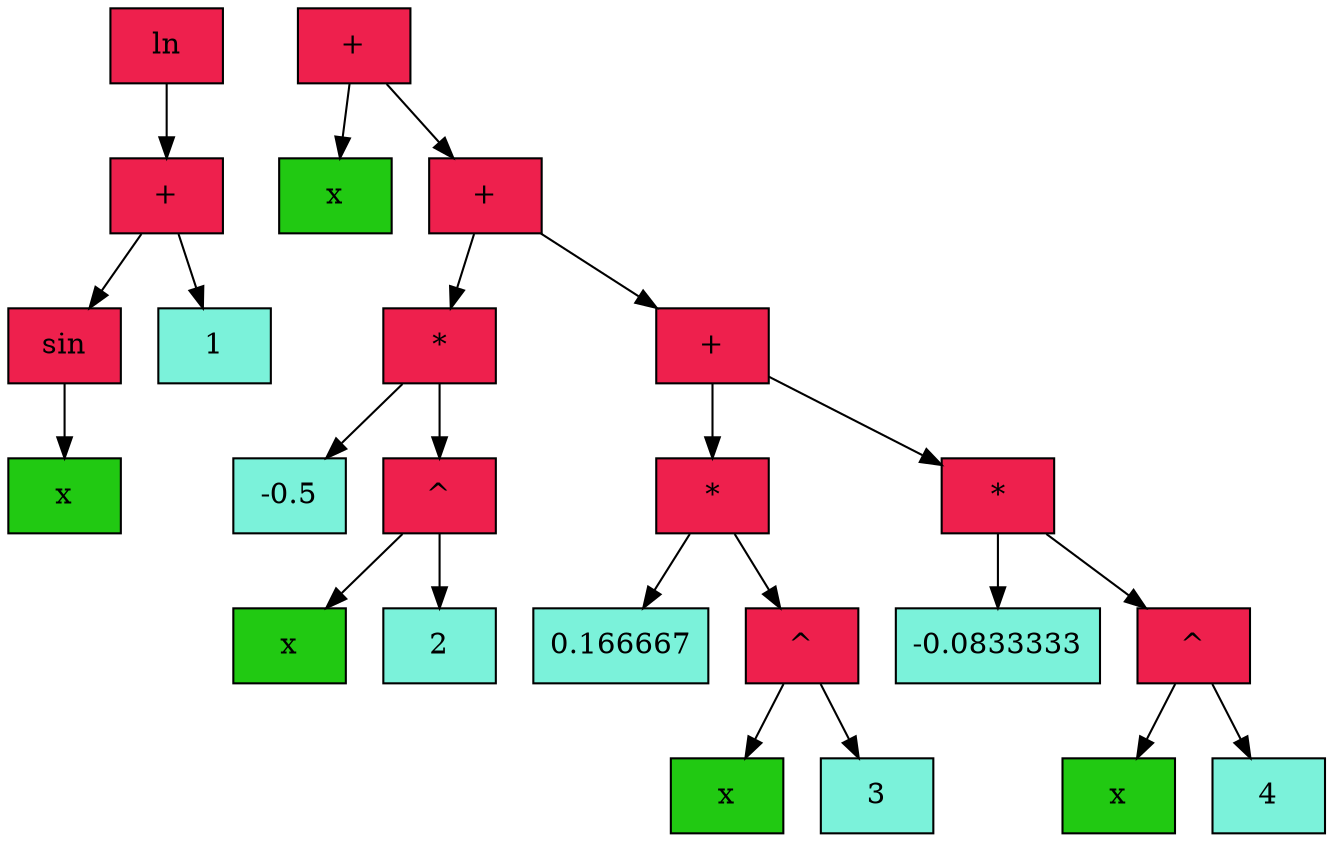 digraph DotGraph
{
    Node16 [shape="box", color="black", fontcolor="black", fillcolor="#EE204D", style="filled", weight="1", label=" ln "];
    Node400 [shape="box", color="black", fontcolor="black", fillcolor="#EE204D", style="filled", weight="1", label=" + "];
    Node144 [shape="box", color="black", fontcolor="black", fillcolor="#EE204D", style="filled", weight="1", label=" sin "];
    Node272 [shape="box", color="black", fontcolor="black", fillcolor="#21C912", style="filled", weight="1", label="x"];
    Node144 -> Node272 [color="black", style="solid", weight="1", label=""];
    Node400 -> Node144 [color="black", style="solid", weight="1", label=""];
    Node464 [shape="box", color="black", fontcolor="black", fillcolor="#7BF2DA", style="filled", weight="1", label="1"];
    Node400 -> Node464 [color="black", style="solid", weight="1", label=""];
    Node16 -> Node400 [color="black", style="solid", weight="1", label=""];
    Node617872 [shape="box", color="black", fontcolor="black", fillcolor="#EE204D", style="filled", weight="1", label=" + "];
    Node617936 [shape="box", color="black", fontcolor="black", fillcolor="#21C912", style="filled", weight="1", label="x"];
    Node617872 -> Node617936 [color="black", style="solid", weight="1", label=""];
    Node617616 [shape="box", color="black", fontcolor="black", fillcolor="#EE204D", style="filled", weight="1", label=" + "];
    Node617552 [shape="box", color="black", fontcolor="black", fillcolor="#EE204D", style="filled", weight="1", label=" * "];
    Node617488 [shape="box", color="black", fontcolor="black", fillcolor="#7BF2DA", style="filled", weight="1", label="-0.5"];
    Node617552 -> Node617488 [color="black", style="solid", weight="1", label=""];
    Node617424 [shape="box", color="black", fontcolor="black", fillcolor="#EE204D", style="filled", weight="1", label=" ^ "];
    Node617360 [shape="box", color="black", fontcolor="black", fillcolor="#21C912", style="filled", weight="1", label="x"];
    Node617424 -> Node617360 [color="black", style="solid", weight="1", label=""];
    Node617296 [shape="box", color="black", fontcolor="black", fillcolor="#7BF2DA", style="filled", weight="1", label="2"];
    Node617424 -> Node617296 [color="black", style="solid", weight="1", label=""];
    Node617552 -> Node617424 [color="black", style="solid", weight="1", label=""];
    Node617616 -> Node617552 [color="black", style="solid", weight="1", label=""];
    Node617232 [shape="box", color="black", fontcolor="black", fillcolor="#EE204D", style="filled", weight="1", label=" + "];
    Node617168 [shape="box", color="black", fontcolor="black", fillcolor="#EE204D", style="filled", weight="1", label=" * "];
    Node617104 [shape="box", color="black", fontcolor="black", fillcolor="#7BF2DA", style="filled", weight="1", label="0.166667"];
    Node617168 -> Node617104 [color="black", style="solid", weight="1", label=""];
    Node617040 [shape="box", color="black", fontcolor="black", fillcolor="#EE204D", style="filled", weight="1", label=" ^ "];
    Node616976 [shape="box", color="black", fontcolor="black", fillcolor="#21C912", style="filled", weight="1", label="x"];
    Node617040 -> Node616976 [color="black", style="solid", weight="1", label=""];
    Node616912 [shape="box", color="black", fontcolor="black", fillcolor="#7BF2DA", style="filled", weight="1", label="3"];
    Node617040 -> Node616912 [color="black", style="solid", weight="1", label=""];
    Node617168 -> Node617040 [color="black", style="solid", weight="1", label=""];
    Node617232 -> Node617168 [color="black", style="solid", weight="1", label=""];
    Node616848 [shape="box", color="black", fontcolor="black", fillcolor="#EE204D", style="filled", weight="1", label=" * "];
    Node616784 [shape="box", color="black", fontcolor="black", fillcolor="#7BF2DA", style="filled", weight="1", label="-0.0833333"];
    Node616848 -> Node616784 [color="black", style="solid", weight="1", label=""];
    Node616720 [shape="box", color="black", fontcolor="black", fillcolor="#EE204D", style="filled", weight="1", label=" ^ "];
    Node616656 [shape="box", color="black", fontcolor="black", fillcolor="#21C912", style="filled", weight="1", label="x"];
    Node616720 -> Node616656 [color="black", style="solid", weight="1", label=""];
    Node616592 [shape="box", color="black", fontcolor="black", fillcolor="#7BF2DA", style="filled", weight="1", label="4"];
    Node616720 -> Node616592 [color="black", style="solid", weight="1", label=""];
    Node616848 -> Node616720 [color="black", style="solid", weight="1", label=""];
    Node617232 -> Node616848 [color="black", style="solid", weight="1", label=""];
    Node617616 -> Node617232 [color="black", style="solid", weight="1", label=""];
    Node617872 -> Node617616 [color="black", style="solid", weight="1", label=""];
}
